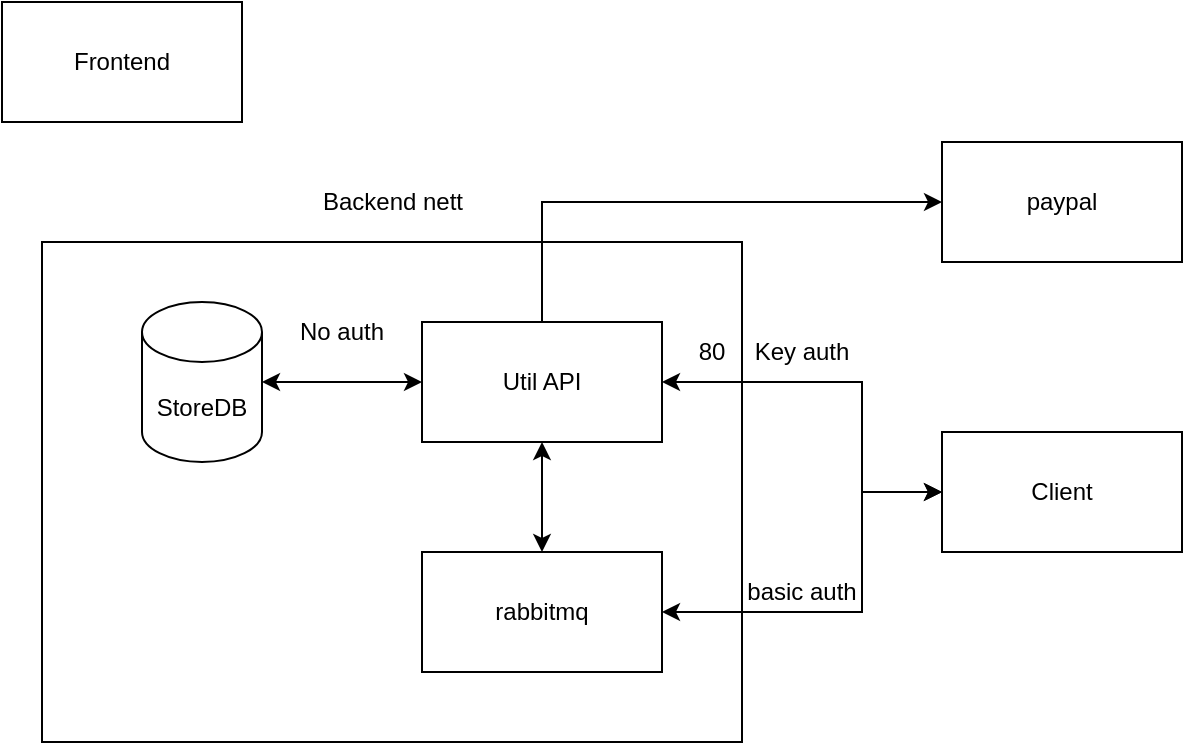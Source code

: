 <mxfile version="16.4.7" type="github">
  <diagram id="NLzXzim5AovQrQr9MyOa" name="Page-1">
    <mxGraphModel dx="1422" dy="774" grid="1" gridSize="10" guides="1" tooltips="1" connect="1" arrows="1" fold="1" page="1" pageScale="1" pageWidth="850" pageHeight="1100" math="0" shadow="0">
      <root>
        <mxCell id="0" />
        <mxCell id="1" parent="0" />
        <mxCell id="UzFpFQHvfHnHQdWGr--r-5" value="" style="rounded=0;whiteSpace=wrap;html=1;" parent="1" vertex="1">
          <mxGeometry x="130" y="120" width="350" height="250" as="geometry" />
        </mxCell>
        <mxCell id="UzFpFQHvfHnHQdWGr--r-1" value="Util API" style="rounded=0;whiteSpace=wrap;html=1;" parent="1" vertex="1">
          <mxGeometry x="320" y="160" width="120" height="60" as="geometry" />
        </mxCell>
        <mxCell id="UzFpFQHvfHnHQdWGr--r-2" value="StoreDB" style="shape=cylinder3;whiteSpace=wrap;html=1;boundedLbl=1;backgroundOutline=1;size=15;" parent="1" vertex="1">
          <mxGeometry x="180" y="150" width="60" height="80" as="geometry" />
        </mxCell>
        <mxCell id="UzFpFQHvfHnHQdWGr--r-3" value="" style="endArrow=classic;startArrow=classic;html=1;rounded=0;entryX=0;entryY=0.5;entryDx=0;entryDy=0;exitX=1;exitY=0.5;exitDx=0;exitDy=0;exitPerimeter=0;" parent="1" source="UzFpFQHvfHnHQdWGr--r-2" target="UzFpFQHvfHnHQdWGr--r-1" edge="1">
          <mxGeometry width="50" height="50" relative="1" as="geometry">
            <mxPoint x="220" y="310" as="sourcePoint" />
            <mxPoint x="270" y="260" as="targetPoint" />
          </mxGeometry>
        </mxCell>
        <mxCell id="UzFpFQHvfHnHQdWGr--r-4" value="Frontend" style="rounded=0;whiteSpace=wrap;html=1;" parent="1" vertex="1">
          <mxGeometry x="110" width="120" height="60" as="geometry" />
        </mxCell>
        <mxCell id="UzFpFQHvfHnHQdWGr--r-9" value="No auth" style="text;html=1;strokeColor=none;fillColor=none;align=center;verticalAlign=middle;whiteSpace=wrap;rounded=0;" parent="1" vertex="1">
          <mxGeometry x="250" y="150" width="60" height="30" as="geometry" />
        </mxCell>
        <mxCell id="UzFpFQHvfHnHQdWGr--r-10" value="Client" style="rounded=0;whiteSpace=wrap;html=1;" parent="1" vertex="1">
          <mxGeometry x="580" y="215" width="120" height="60" as="geometry" />
        </mxCell>
        <mxCell id="UzFpFQHvfHnHQdWGr--r-12" value="Key auth" style="text;html=1;strokeColor=none;fillColor=none;align=center;verticalAlign=middle;whiteSpace=wrap;rounded=0;" parent="1" vertex="1">
          <mxGeometry x="480" y="160" width="60" height="30" as="geometry" />
        </mxCell>
        <mxCell id="UzFpFQHvfHnHQdWGr--r-13" value="paypal" style="rounded=0;whiteSpace=wrap;html=1;" parent="1" vertex="1">
          <mxGeometry x="580" y="70" width="120" height="60" as="geometry" />
        </mxCell>
        <mxCell id="9AY7MurnqZd-39VZst5Q-2" value="Backend nett" style="text;html=1;strokeColor=none;fillColor=none;align=center;verticalAlign=middle;whiteSpace=wrap;rounded=0;" vertex="1" parent="1">
          <mxGeometry x="262.5" y="85" width="85" height="30" as="geometry" />
        </mxCell>
        <mxCell id="9AY7MurnqZd-39VZst5Q-3" value="" style="endArrow=classic;html=1;rounded=0;exitX=0.5;exitY=0;exitDx=0;exitDy=0;entryX=0;entryY=0.5;entryDx=0;entryDy=0;" edge="1" parent="1" source="UzFpFQHvfHnHQdWGr--r-1" target="UzFpFQHvfHnHQdWGr--r-13">
          <mxGeometry width="50" height="50" relative="1" as="geometry">
            <mxPoint x="390" y="80" as="sourcePoint" />
            <mxPoint x="440" y="30" as="targetPoint" />
            <Array as="points">
              <mxPoint x="380" y="100" />
            </Array>
          </mxGeometry>
        </mxCell>
        <mxCell id="9AY7MurnqZd-39VZst5Q-4" value="80" style="text;html=1;strokeColor=none;fillColor=none;align=center;verticalAlign=middle;whiteSpace=wrap;rounded=0;" vertex="1" parent="1">
          <mxGeometry x="450" y="160" width="30" height="30" as="geometry" />
        </mxCell>
        <mxCell id="9AY7MurnqZd-39VZst5Q-18" value="rabbitmq" style="rounded=0;whiteSpace=wrap;html=1;" vertex="1" parent="1">
          <mxGeometry x="320" y="275" width="120" height="60" as="geometry" />
        </mxCell>
        <mxCell id="9AY7MurnqZd-39VZst5Q-19" value="" style="endArrow=classic;startArrow=classic;html=1;rounded=0;exitX=0.5;exitY=1;exitDx=0;exitDy=0;entryX=0.5;entryY=0;entryDx=0;entryDy=0;" edge="1" parent="1" source="UzFpFQHvfHnHQdWGr--r-1" target="9AY7MurnqZd-39VZst5Q-18">
          <mxGeometry width="50" height="50" relative="1" as="geometry">
            <mxPoint x="550" y="360" as="sourcePoint" />
            <mxPoint x="600" y="310" as="targetPoint" />
          </mxGeometry>
        </mxCell>
        <mxCell id="9AY7MurnqZd-39VZst5Q-20" value="" style="endArrow=classic;startArrow=classic;html=1;rounded=0;entryX=0;entryY=0.5;entryDx=0;entryDy=0;exitX=1;exitY=0.5;exitDx=0;exitDy=0;" edge="1" parent="1" source="UzFpFQHvfHnHQdWGr--r-1" target="UzFpFQHvfHnHQdWGr--r-10">
          <mxGeometry width="50" height="50" relative="1" as="geometry">
            <mxPoint x="520" y="380" as="sourcePoint" />
            <mxPoint x="570" y="330" as="targetPoint" />
            <Array as="points">
              <mxPoint x="540" y="190" />
              <mxPoint x="540" y="245" />
            </Array>
          </mxGeometry>
        </mxCell>
        <mxCell id="9AY7MurnqZd-39VZst5Q-21" value="" style="endArrow=classic;startArrow=classic;html=1;rounded=0;exitX=1;exitY=0.5;exitDx=0;exitDy=0;entryX=0;entryY=0.5;entryDx=0;entryDy=0;" edge="1" parent="1" source="9AY7MurnqZd-39VZst5Q-18" target="UzFpFQHvfHnHQdWGr--r-10">
          <mxGeometry width="50" height="50" relative="1" as="geometry">
            <mxPoint x="550" y="450" as="sourcePoint" />
            <mxPoint x="600" y="400" as="targetPoint" />
            <Array as="points">
              <mxPoint x="540" y="305" />
              <mxPoint x="540" y="245" />
            </Array>
          </mxGeometry>
        </mxCell>
        <mxCell id="9AY7MurnqZd-39VZst5Q-22" value="basic auth" style="text;html=1;strokeColor=none;fillColor=none;align=center;verticalAlign=middle;whiteSpace=wrap;rounded=0;" vertex="1" parent="1">
          <mxGeometry x="480" y="280" width="60" height="30" as="geometry" />
        </mxCell>
      </root>
    </mxGraphModel>
  </diagram>
</mxfile>
